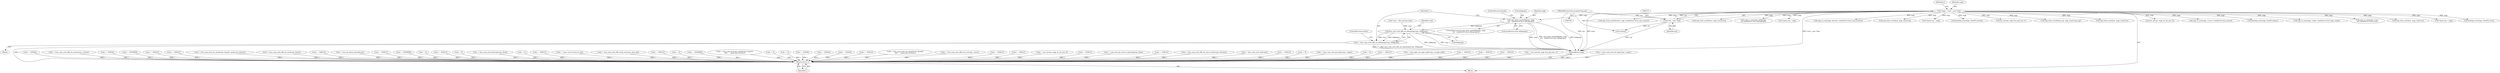 digraph "0_linux_fda4e2e85589191b123d31cdc21fd33ee70f50fd_3@API" {
"1000574" [label="(Call,copy_from_user(&dbgregs, argp,\n\t\t\t\t   sizeof(struct kvm_debugregs)))"];
"1000112" [label="(Call,*argp = (void __user *)arg)"];
"1000114" [label="(Call,(void __user *)arg)"];
"1000103" [label="(MethodParameterIn,unsigned long arg)"];
"1000583" [label="(Call,kvm_vcpu_ioctl_x86_set_debugregs(vcpu, &dbgregs))"];
"1000581" [label="(Call,r = kvm_vcpu_ioctl_x86_set_debugregs(vcpu, &dbgregs))"];
"1000792" [label="(Return,return r;)"];
"1000121" [label="(Identifier,u)"];
"1000484" [label="(Call,copy_from_user(&mce, argp, sizeof mce))"];
"1000221" [label="(Call,r = kvm_vcpu_ioctl_set_lapic(vcpu, u.lapic))"];
"1000112" [label="(Call,*argp = (void __user *)arg)"];
"1000783" [label="(Call,r = -EINVAL)"];
"1000113" [label="(Identifier,argp)"];
"1000653" [label="(Call,r = kvm_vcpu_ioctl_x86_set_xsave(vcpu, u.xsave))"];
"1000577" [label="(Identifier,argp)"];
"1000555" [label="(Call,copy_to_user(argp, &dbgregs,\n\t\t\t\t sizeof(struct kvm_debugregs)))"];
"1000290" [label="(Call,*cpuid_arg = argp)"];
"1000424" [label="(Call,r = -EINVAL)"];
"1000598" [label="(Call,r = -ENOMEM)"];
"1000524" [label="(Call,r = -EFAULT)"];
"1000169" [label="(Call,r = -EFAULT)"];
"1000277" [label="(Call,r = kvm_vcpu_ioctl_set_cpuid(vcpu, &cpuid, cpuid_arg->entries))"];
"1000491" [label="(Call,r = kvm_vcpu_ioctl_x86_set_mce(vcpu, &mce))"];
"1000323" [label="(Call,r = -EFAULT)"];
"1000103" [label="(MethodParameterIn,unsigned long arg)"];
"1000777" [label="(Call,r = kvm_set_guest_paused(vcpu))"];
"1000510" [label="(Call,copy_to_user(argp, &events, sizeof(struct kvm_vcpu_events)))"];
"1000613" [label="(Call,r = -EFAULT)"];
"1000104" [label="(Block,)"];
"1000671" [label="(Call,r = -ENOMEM)"];
"1000699" [label="(Call,r = 0)"];
"1000294" [label="(Call,r = -EFAULT)"];
"1000626" [label="(Call,r = 0)"];
"1000244" [label="(Call,r = kvm_vcpu_ioctl_interrupt(vcpu, &irq))"];
"1000237" [label="(Call,copy_from_user(&irq, argp, sizeof irq))"];
"1000261" [label="(Call,*cpuid_arg = argp)"];
"1000575" [label="(Call,&dbgregs)"];
"1000578" [label="(Call,sizeof(struct kvm_debugregs))"];
"1000182" [label="(Call,r = 0)"];
"1000405" [label="(Call,r = -EFAULT)"];
"1000114" [label="(Call,(void __user *)arg)"];
"1000585" [label="(Call,&dbgregs)"];
"1000106" [label="(Call,*vcpu = filp->private_data)"];
"1000767" [label="(Call,r = vcpu->arch.virtual_tsc_khz)"];
"1000583" [label="(Call,kvm_vcpu_ioctl_x86_set_debugregs(vcpu, &dbgregs))"];
"1000116" [label="(Identifier,arg)"];
"1000584" [label="(Identifier,vcpu)"];
"1000470" [label="(Call,r = kvm_vcpu_ioctl_x86_setup_mce(vcpu, mcg_cap))"];
"1000636" [label="(Call,memdup_user(argp, sizeof(*u.xsave)))"];
"1000366" [label="(Call,msr_io(vcpu, argp, kvm_get_msr, 1))"];
"1000384" [label="(Call,r = -EFAULT)"];
"1000463" [label="(Call,copy_from_user(&mcg_cap, argp, sizeof mcg_cap))"];
"1000359" [label="(Call,r = 0)"];
"1000389" [label="(Call,copy_from_user(&tac, argp, sizeof tac))"];
"1000149" [label="(Call,r = -ENOMEM)"];
"1000335" [label="(Call,r = kvm_vcpu_ioctl_get_cpuid2(vcpu, &cpuid,\n\t\t\t\t\t      cpuid_arg->entries))"];
"1000581" [label="(Call,r = kvm_vcpu_ioctl_x86_set_debugregs(vcpu, &dbgregs))"];
"1000574" [label="(Call,copy_from_user(&dbgregs, argp,\n\t\t\t\t   sizeof(struct kvm_debugregs)))"];
"1000562" [label="(Call,r = 0)"];
"1000375" [label="(Call,msr_io(vcpu, argp, do_set_msr, 0))"];
"1000792" [label="(Return,return r;)"];
"1000618" [label="(Call,copy_to_user(argp, u.xsave, sizeof(struct kvm_xsave)))"];
"1000204" [label="(Call,memdup_user(argp, sizeof(*u.lapic)))"];
"1000582" [label="(Identifier,r)"];
"1000174" [label="(Call,copy_to_user(argp, u.lapic, sizeof(struct kvm_lapic_state)))"];
"1000761" [label="(Call,r = 0)"];
"1000691" [label="(Call,copy_to_user(argp, u.xcrs,\n\t\t\t\t sizeof(struct kvm_xcrs)))"];
"1000573" [label="(ControlStructure,if (copy_from_user(&dbgregs, argp,\n\t\t\t\t   sizeof(struct kvm_debugregs))))"];
"1000793" [label="(Identifier,r)"];
"1000129" [label="(Call,r = -EINVAL)"];
"1000188" [label="(Call,r = -EINVAL)"];
"1000737" [label="(Call,r = -EINVAL)"];
"1000505" [label="(Call,r = -EFAULT)"];
"1000440" [label="(Call,copy_from_user(&va, argp, sizeof va))"];
"1000306" [label="(Call,r = kvm_vcpu_ioctl_set_cpuid2(vcpu, &cpuid,\n\t\t\t\t\t      cpuid_arg->entries))"];
"1000726" [label="(Call,r = kvm_vcpu_ioctl_x86_set_xcrs(vcpu, u.xcrs))"];
"1000319" [label="(Call,*cpuid_arg = argp)"];
"1000347" [label="(Call,r = -EFAULT)"];
"1000435" [label="(Call,r = -EFAULT)"];
"1000373" [label="(Call,r = msr_io(vcpu, argp, do_set_msr, 0))"];
"1000458" [label="(Call,r = -EFAULT)"];
"1000396" [label="(Call,r = vcpu_ioctl_tpr_access_reporting(vcpu, &tac))"];
"1000743" [label="(Call,(u32)arg)"];
"1000232" [label="(Call,r = -EFAULT)"];
"1000536" [label="(Call,r = kvm_vcpu_ioctl_x86_set_vcpu_events(vcpu, &events))"];
"1000253" [label="(Call,r = kvm_vcpu_ioctl_nmi(vcpu))"];
"1000686" [label="(Call,r = -EFAULT)"];
"1000417" [label="(Call,r = 0)"];
"1000567" [label="(Block,)"];
"1000709" [label="(Call,memdup_user(argp, sizeof(*u.xcrs)))"];
"1000159" [label="(Call,r = kvm_vcpu_ioctl_get_lapic(vcpu, u.lapic))"];
"1000517" [label="(Call,r = 0)"];
"1000587" [label="(ControlStructure,break;)"];
"1000479" [label="(Call,r = -EFAULT)"];
"1000447" [label="(Call,r = kvm_lapic_set_vapic_addr(vcpu, va.vapic_addr))"];
"1000794" [label="(MethodReturn,long)"];
"1000265" [label="(Call,r = -EFAULT)"];
"1000569" [label="(Call,r = -EFAULT)"];
"1000529" [label="(Call,copy_from_user(&events, argp, sizeof(struct kvm_vcpu_events)))"];
"1000550" [label="(Call,r = -EFAULT)"];
"1000364" [label="(Call,r = msr_io(vcpu, argp, kvm_get_msr, 1))"];
"1000580" [label="(ControlStructure,break;)"];
"1000574" -> "1000573"  [label="AST: "];
"1000574" -> "1000578"  [label="CFG: "];
"1000575" -> "1000574"  [label="AST: "];
"1000577" -> "1000574"  [label="AST: "];
"1000578" -> "1000574"  [label="AST: "];
"1000580" -> "1000574"  [label="CFG: "];
"1000582" -> "1000574"  [label="CFG: "];
"1000574" -> "1000794"  [label="DDG: &dbgregs"];
"1000574" -> "1000794"  [label="DDG: argp"];
"1000574" -> "1000794"  [label="DDG: copy_from_user(&dbgregs, argp,\n\t\t\t\t   sizeof(struct kvm_debugregs))"];
"1000112" -> "1000574"  [label="DDG: argp"];
"1000574" -> "1000583"  [label="DDG: &dbgregs"];
"1000112" -> "1000104"  [label="AST: "];
"1000112" -> "1000114"  [label="CFG: "];
"1000113" -> "1000112"  [label="AST: "];
"1000114" -> "1000112"  [label="AST: "];
"1000121" -> "1000112"  [label="CFG: "];
"1000112" -> "1000794"  [label="DDG: (void __user *)arg"];
"1000112" -> "1000794"  [label="DDG: argp"];
"1000114" -> "1000112"  [label="DDG: arg"];
"1000112" -> "1000174"  [label="DDG: argp"];
"1000112" -> "1000204"  [label="DDG: argp"];
"1000112" -> "1000237"  [label="DDG: argp"];
"1000112" -> "1000261"  [label="DDG: argp"];
"1000112" -> "1000290"  [label="DDG: argp"];
"1000112" -> "1000319"  [label="DDG: argp"];
"1000112" -> "1000366"  [label="DDG: argp"];
"1000112" -> "1000375"  [label="DDG: argp"];
"1000112" -> "1000389"  [label="DDG: argp"];
"1000112" -> "1000440"  [label="DDG: argp"];
"1000112" -> "1000463"  [label="DDG: argp"];
"1000112" -> "1000484"  [label="DDG: argp"];
"1000112" -> "1000510"  [label="DDG: argp"];
"1000112" -> "1000529"  [label="DDG: argp"];
"1000112" -> "1000555"  [label="DDG: argp"];
"1000112" -> "1000618"  [label="DDG: argp"];
"1000112" -> "1000636"  [label="DDG: argp"];
"1000112" -> "1000691"  [label="DDG: argp"];
"1000112" -> "1000709"  [label="DDG: argp"];
"1000114" -> "1000116"  [label="CFG: "];
"1000115" -> "1000114"  [label="AST: "];
"1000116" -> "1000114"  [label="AST: "];
"1000114" -> "1000794"  [label="DDG: arg"];
"1000103" -> "1000114"  [label="DDG: arg"];
"1000114" -> "1000743"  [label="DDG: arg"];
"1000103" -> "1000100"  [label="AST: "];
"1000103" -> "1000794"  [label="DDG: arg"];
"1000103" -> "1000743"  [label="DDG: arg"];
"1000583" -> "1000581"  [label="AST: "];
"1000583" -> "1000585"  [label="CFG: "];
"1000584" -> "1000583"  [label="AST: "];
"1000585" -> "1000583"  [label="AST: "];
"1000581" -> "1000583"  [label="CFG: "];
"1000583" -> "1000794"  [label="DDG: vcpu"];
"1000583" -> "1000794"  [label="DDG: &dbgregs"];
"1000583" -> "1000581"  [label="DDG: vcpu"];
"1000583" -> "1000581"  [label="DDG: &dbgregs"];
"1000106" -> "1000583"  [label="DDG: vcpu"];
"1000581" -> "1000567"  [label="AST: "];
"1000582" -> "1000581"  [label="AST: "];
"1000587" -> "1000581"  [label="CFG: "];
"1000581" -> "1000794"  [label="DDG: kvm_vcpu_ioctl_x86_set_debugregs(vcpu, &dbgregs)"];
"1000581" -> "1000794"  [label="DDG: r"];
"1000581" -> "1000792"  [label="DDG: r"];
"1000792" -> "1000104"  [label="AST: "];
"1000792" -> "1000793"  [label="CFG: "];
"1000793" -> "1000792"  [label="AST: "];
"1000794" -> "1000792"  [label="CFG: "];
"1000792" -> "1000794"  [label="DDG: <RET>"];
"1000793" -> "1000792"  [label="DDG: r"];
"1000396" -> "1000792"  [label="DDG: r"];
"1000335" -> "1000792"  [label="DDG: r"];
"1000761" -> "1000792"  [label="DDG: r"];
"1000306" -> "1000792"  [label="DDG: r"];
"1000626" -> "1000792"  [label="DDG: r"];
"1000347" -> "1000792"  [label="DDG: r"];
"1000783" -> "1000792"  [label="DDG: r"];
"1000244" -> "1000792"  [label="DDG: r"];
"1000384" -> "1000792"  [label="DDG: r"];
"1000613" -> "1000792"  [label="DDG: r"];
"1000364" -> "1000792"  [label="DDG: r"];
"1000129" -> "1000792"  [label="DDG: r"];
"1000699" -> "1000792"  [label="DDG: r"];
"1000524" -> "1000792"  [label="DDG: r"];
"1000435" -> "1000792"  [label="DDG: r"];
"1000598" -> "1000792"  [label="DDG: r"];
"1000458" -> "1000792"  [label="DDG: r"];
"1000562" -> "1000792"  [label="DDG: r"];
"1000505" -> "1000792"  [label="DDG: r"];
"1000232" -> "1000792"  [label="DDG: r"];
"1000726" -> "1000792"  [label="DDG: r"];
"1000159" -> "1000792"  [label="DDG: r"];
"1000253" -> "1000792"  [label="DDG: r"];
"1000188" -> "1000792"  [label="DDG: r"];
"1000671" -> "1000792"  [label="DDG: r"];
"1000517" -> "1000792"  [label="DDG: r"];
"1000221" -> "1000792"  [label="DDG: r"];
"1000424" -> "1000792"  [label="DDG: r"];
"1000686" -> "1000792"  [label="DDG: r"];
"1000737" -> "1000792"  [label="DDG: r"];
"1000479" -> "1000792"  [label="DDG: r"];
"1000265" -> "1000792"  [label="DDG: r"];
"1000277" -> "1000792"  [label="DDG: r"];
"1000417" -> "1000792"  [label="DDG: r"];
"1000550" -> "1000792"  [label="DDG: r"];
"1000294" -> "1000792"  [label="DDG: r"];
"1000359" -> "1000792"  [label="DDG: r"];
"1000323" -> "1000792"  [label="DDG: r"];
"1000569" -> "1000792"  [label="DDG: r"];
"1000405" -> "1000792"  [label="DDG: r"];
"1000777" -> "1000792"  [label="DDG: r"];
"1000169" -> "1000792"  [label="DDG: r"];
"1000149" -> "1000792"  [label="DDG: r"];
"1000491" -> "1000792"  [label="DDG: r"];
"1000653" -> "1000792"  [label="DDG: r"];
"1000447" -> "1000792"  [label="DDG: r"];
"1000470" -> "1000792"  [label="DDG: r"];
"1000373" -> "1000792"  [label="DDG: r"];
"1000536" -> "1000792"  [label="DDG: r"];
"1000182" -> "1000792"  [label="DDG: r"];
"1000767" -> "1000792"  [label="DDG: r"];
}
